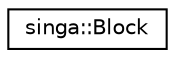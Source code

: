 digraph "Graphical Class Hierarchy"
{
  edge [fontname="Helvetica",fontsize="10",labelfontname="Helvetica",labelfontsize="10"];
  node [fontname="Helvetica",fontsize="10",shape=record];
  rankdir="LR";
  Node0 [label="singa::Block",height=0.2,width=0.4,color="black", fillcolor="white", style="filled",URL="$classsinga_1_1Block.html",tooltip="Block represent a chunk of memory (on device or host). "];
}
